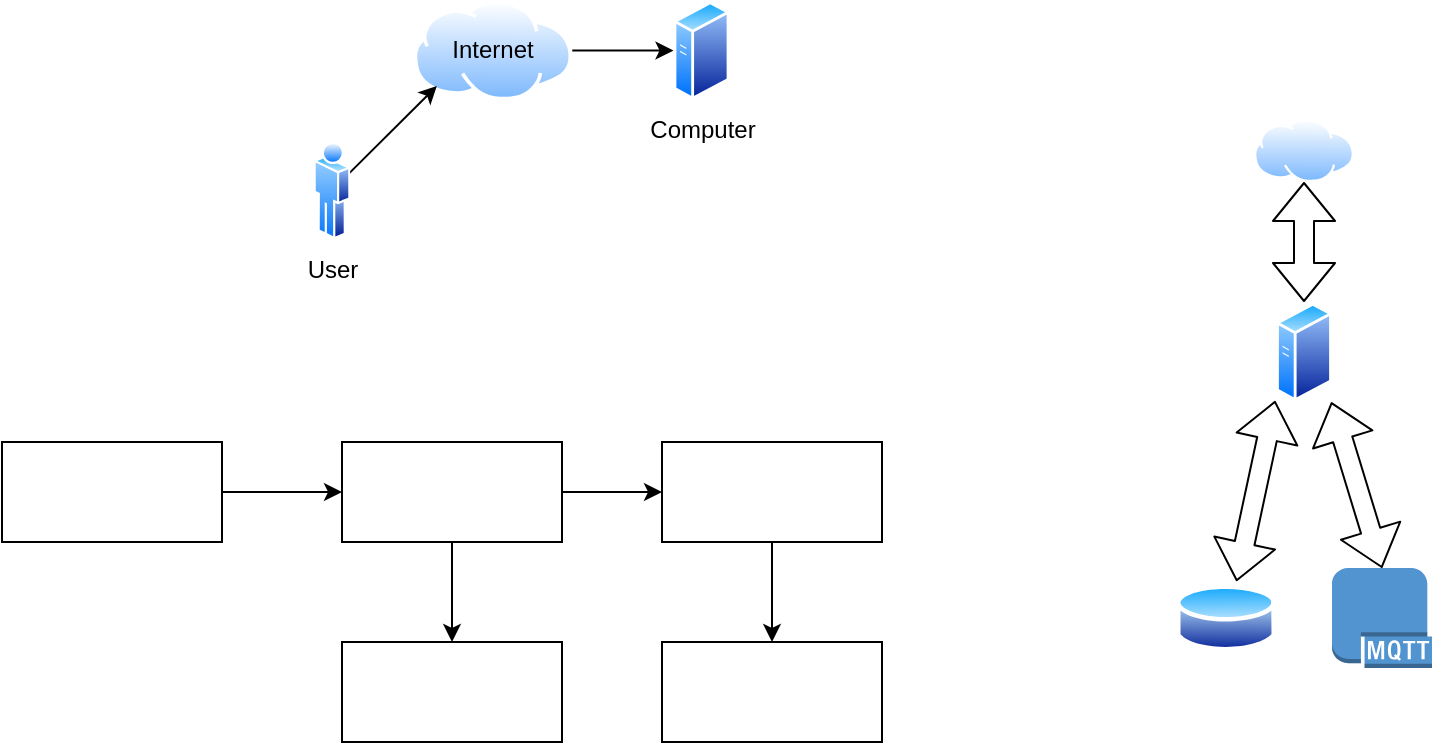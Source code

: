 <mxfile>
    <diagram id="OwnsyTmUOzaq45t4vRu4" name="Page-1">
        <mxGraphModel dx="1139" dy="255" grid="1" gridSize="10" guides="1" tooltips="1" connect="1" arrows="1" fold="1" page="1" pageScale="1" pageWidth="827" pageHeight="1169" math="0" shadow="0">
            <root>
                <mxCell id="0"/>
                <mxCell id="1" parent="0"/>
                <mxCell id="9" style="edgeStyle=none;html=1;exitX=1;exitY=0.5;exitDx=0;exitDy=0;entryX=0;entryY=0.5;entryDx=0;entryDy=0;" parent="1" source="3" target="4" edge="1">
                    <mxGeometry relative="1" as="geometry"/>
                </mxCell>
                <mxCell id="3" value="" style="aspect=fixed;perimeter=ellipsePerimeter;html=1;align=center;shadow=0;dashed=0;spacingTop=3;image;image=img/lib/active_directory/internet_cloud.svg;" parent="1" vertex="1">
                    <mxGeometry x="229.75" y="49.25" width="79.37" height="50" as="geometry"/>
                </mxCell>
                <mxCell id="4" value="" style="aspect=fixed;perimeter=ellipsePerimeter;html=1;align=center;shadow=0;dashed=0;spacingTop=3;image;image=img/lib/active_directory/generic_server.svg;" parent="1" vertex="1">
                    <mxGeometry x="359.75" y="49.25" width="28.0" height="50" as="geometry"/>
                </mxCell>
                <mxCell id="8" style="edgeStyle=none;html=1;entryX=0;entryY=1;entryDx=0;entryDy=0;" parent="1" source="6" target="3" edge="1">
                    <mxGeometry relative="1" as="geometry"/>
                </mxCell>
                <mxCell id="6" value="" style="aspect=fixed;perimeter=ellipsePerimeter;html=1;align=center;shadow=0;dashed=0;spacingTop=3;image;image=img/lib/active_directory/user.svg;" parent="1" vertex="1">
                    <mxGeometry x="179.75" y="119.25" width="18.5" height="50" as="geometry"/>
                </mxCell>
                <mxCell id="13" value="User" style="text;html=1;align=center;verticalAlign=middle;resizable=0;points=[];autosize=1;strokeColor=none;fillColor=none;fontColor=#000000;" parent="1" vertex="1">
                    <mxGeometry x="164" y="169.25" width="50" height="30" as="geometry"/>
                </mxCell>
                <mxCell id="14" value="Internet" style="text;html=1;align=center;verticalAlign=middle;resizable=0;points=[];autosize=1;fontColor=#000000;" parent="1" vertex="1">
                    <mxGeometry x="239.43" y="59.25" width="60" height="30" as="geometry"/>
                </mxCell>
                <mxCell id="15" value="&lt;font&gt;Computer&lt;/font&gt;" style="text;html=1;align=center;verticalAlign=middle;resizable=0;points=[];autosize=1;strokeColor=none;fillColor=none;fontColor=#000000;" parent="1" vertex="1">
                    <mxGeometry x="333.75" y="99.25" width="80" height="30" as="geometry"/>
                </mxCell>
                <mxCell id="22" style="edgeStyle=none;html=1;entryX=0;entryY=0.5;entryDx=0;entryDy=0;fontColor=#FFFFFF;" parent="1" source="18" target="19" edge="1">
                    <mxGeometry relative="1" as="geometry"/>
                </mxCell>
                <mxCell id="18" value="Python Program" style="html=1;fontColor=#FFFFFF;" parent="1" vertex="1">
                    <mxGeometry x="24" y="270" width="110" height="50" as="geometry"/>
                </mxCell>
                <mxCell id="23" style="edgeStyle=none;html=1;entryX=0.5;entryY=0;entryDx=0;entryDy=0;fontColor=#FFFFFF;" parent="1" source="19" target="20" edge="1">
                    <mxGeometry relative="1" as="geometry"/>
                </mxCell>
                <mxCell id="24" style="edgeStyle=none;html=1;entryX=0;entryY=0.5;entryDx=0;entryDy=0;fontColor=#FFFFFF;" parent="1" source="19" target="21" edge="1">
                    <mxGeometry relative="1" as="geometry"/>
                </mxCell>
                <mxCell id="19" value="DataIn" style="html=1;fontColor=#FFFFFF;" parent="1" vertex="1">
                    <mxGeometry x="194" y="270" width="110" height="50" as="geometry"/>
                </mxCell>
                <mxCell id="20" value="Database" style="html=1;fontColor=#FFFFFF;" parent="1" vertex="1">
                    <mxGeometry x="194" y="370" width="110" height="50" as="geometry"/>
                </mxCell>
                <mxCell id="26" style="edgeStyle=none;html=1;entryX=0.5;entryY=0;entryDx=0;entryDy=0;fontColor=#FFFFFF;" parent="1" source="21" target="25" edge="1">
                    <mxGeometry relative="1" as="geometry"/>
                </mxCell>
                <mxCell id="21" value="Controller" style="html=1;fontColor=#FFFFFF;" parent="1" vertex="1">
                    <mxGeometry x="354" y="270" width="110" height="50" as="geometry"/>
                </mxCell>
                <mxCell id="25" value="OUT" style="html=1;fontColor=#FFFFFF;" parent="1" vertex="1">
                    <mxGeometry x="354" y="370" width="110" height="50" as="geometry"/>
                </mxCell>
                <mxCell id="27" value="" style="aspect=fixed;perimeter=ellipsePerimeter;html=1;align=center;shadow=0;dashed=0;spacingTop=3;image;image=img/lib/active_directory/database.svg;fontColor=#FFFFFF;" parent="1" vertex="1">
                    <mxGeometry x="611" y="339.5" width="50" height="37" as="geometry"/>
                </mxCell>
                <mxCell id="28" value="" style="aspect=fixed;perimeter=ellipsePerimeter;html=1;align=center;shadow=0;dashed=0;spacingTop=3;image;image=img/lib/active_directory/internet_cloud.svg;fontColor=#FFFFFF;" parent="1" vertex="1">
                    <mxGeometry x="650" y="108.5" width="50" height="31.5" as="geometry"/>
                </mxCell>
                <mxCell id="29" value="" style="aspect=fixed;perimeter=ellipsePerimeter;html=1;align=center;shadow=0;dashed=0;spacingTop=3;image;image=img/lib/active_directory/generic_server.svg;fontColor=#FFFFFF;" parent="1" vertex="1">
                    <mxGeometry x="661" y="200" width="28.0" height="50" as="geometry"/>
                </mxCell>
                <mxCell id="30" value="" style="outlineConnect=0;dashed=0;verticalLabelPosition=bottom;verticalAlign=top;align=center;html=1;shape=mxgraph.aws3.mqtt_protocol;fillColor=#5294CF;gradientColor=none;fontColor=#FFFFFF;" parent="1" vertex="1">
                    <mxGeometry x="689" y="333" width="50" height="50" as="geometry"/>
                </mxCell>
                <mxCell id="32" value="" style="shape=flexArrow;endArrow=classic;startArrow=classic;html=1;fontColor=#FFFFFF;entryX=-0.015;entryY=0.989;entryDx=0;entryDy=0;entryPerimeter=0;exitX=0.605;exitY=0.003;exitDx=0;exitDy=0;exitPerimeter=0;" parent="1" source="27" target="29" edge="1">
                    <mxGeometry width="100" height="100" relative="1" as="geometry">
                        <mxPoint x="550" y="340" as="sourcePoint"/>
                        <mxPoint x="650" y="240" as="targetPoint"/>
                    </mxGeometry>
                </mxCell>
                <mxCell id="33" value="" style="shape=flexArrow;endArrow=classic;startArrow=classic;html=1;fontColor=#FFFFFF;entryX=0.988;entryY=1.001;entryDx=0;entryDy=0;entryPerimeter=0;exitX=0.5;exitY=0;exitDx=0;exitDy=0;exitPerimeter=0;" parent="1" source="30" target="29" edge="1">
                    <mxGeometry width="100" height="100" relative="1" as="geometry">
                        <mxPoint x="630.25" y="343.111" as="sourcePoint"/>
                        <mxPoint x="670.58" y="259.45" as="targetPoint"/>
                    </mxGeometry>
                </mxCell>
                <mxCell id="34" value="" style="shape=flexArrow;endArrow=classic;startArrow=classic;html=1;fontColor=#FFFFFF;entryX=0.5;entryY=1;entryDx=0;entryDy=0;exitX=0.5;exitY=0;exitDx=0;exitDy=0;" parent="1" source="29" target="28" edge="1">
                    <mxGeometry width="100" height="100" relative="1" as="geometry">
                        <mxPoint x="725.34" y="232.95" as="sourcePoint"/>
                        <mxPoint x="700.004" y="150.0" as="targetPoint"/>
                    </mxGeometry>
                </mxCell>
            </root>
        </mxGraphModel>
    </diagram>
</mxfile>